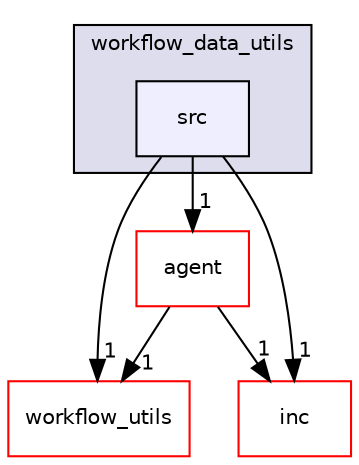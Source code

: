 digraph "src/utils/workflow_data_utils/src" {
  compound=true
  node [ fontsize="10", fontname="Helvetica"];
  edge [ labelfontsize="10", labelfontname="Helvetica"];
  subgraph clusterdir_3aa7b5183f759a28e7e9ed80ee293810 {
    graph [ bgcolor="#ddddee", pencolor="black", label="workflow_data_utils" fontname="Helvetica", fontsize="10", URL="dir_3aa7b5183f759a28e7e9ed80ee293810.html"]
  dir_38064d490b675b970a2388bb67d2a46f [shape=box, label="src", style="filled", fillcolor="#eeeeff", pencolor="black", URL="dir_38064d490b675b970a2388bb67d2a46f.html"];
  }
  dir_3609918b652c56e90cd3666900d9b146 [shape=box label="workflow_utils" fillcolor="white" style="filled" color="red" URL="dir_3609918b652c56e90cd3666900d9b146.html"];
  dir_7a595b6a07cd8b16c4e5e314d67cc75b [shape=box label="agent" fillcolor="white" style="filled" color="red" URL="dir_7a595b6a07cd8b16c4e5e314d67cc75b.html"];
  dir_b467f89eae9278f03fecbe2e4b051e05 [shape=box label="inc" fillcolor="white" style="filled" color="red" URL="dir_b467f89eae9278f03fecbe2e4b051e05.html"];
  dir_38064d490b675b970a2388bb67d2a46f->dir_3609918b652c56e90cd3666900d9b146 [headlabel="1", labeldistance=1.5 headhref="dir_000239_000240.html"];
  dir_38064d490b675b970a2388bb67d2a46f->dir_7a595b6a07cd8b16c4e5e314d67cc75b [headlabel="1", labeldistance=1.5 headhref="dir_000239_000012.html"];
  dir_38064d490b675b970a2388bb67d2a46f->dir_b467f89eae9278f03fecbe2e4b051e05 [headlabel="1", labeldistance=1.5 headhref="dir_000239_000237.html"];
  dir_7a595b6a07cd8b16c4e5e314d67cc75b->dir_3609918b652c56e90cd3666900d9b146 [headlabel="1", labeldistance=1.5 headhref="dir_000012_000240.html"];
  dir_7a595b6a07cd8b16c4e5e314d67cc75b->dir_b467f89eae9278f03fecbe2e4b051e05 [headlabel="1", labeldistance=1.5 headhref="dir_000012_000237.html"];
}
